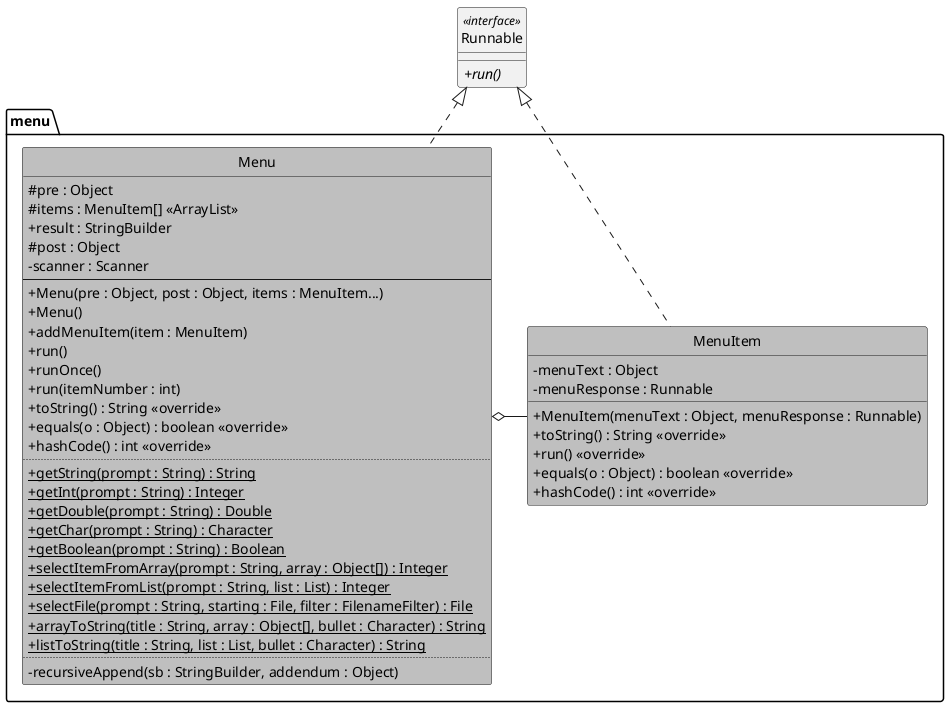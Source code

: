 @startuml
skinparam classAttributeIconSize 0
hide circle

class Runnable <<interface>> {
  +{abstract} run()
}

package menu {
class MenuItem #bfbfbf {
  - menuText : Object
  - menuResponse : Runnable
  + MenuItem(menuText : Object, menuResponse : Runnable)
  + toString() : String <<override>>
  + run() <<override>>
  + equals(o : Object) : boolean <<override>>
  + hashCode() : int <<override>>
}
class Menu #bfbfbf {
  # pre : Object
  # items : MenuItem[] <<ArrayList>>
  + result : StringBuilder
  # post : Object
  - scanner : Scanner
--
  + Menu(pre : Object, post : Object, items : MenuItem...)
  + Menu()
  + addMenuItem(item : MenuItem)
  + run()
  + runOnce()
  + run(itemNumber : int)
  + toString() : String <<override>>
  + equals(o : Object) : boolean <<override>>
  + hashCode() : int <<override>>
..
  + {static} getString(prompt : String) : String
  + {static} getInt(prompt : String) : Integer
  + {static} getDouble(prompt : String) : Double
  + {static} getChar(prompt : String) : Character
  + {static} getBoolean(prompt : String) : Boolean
  + {static} selectItemFromArray(prompt : String, array : Object[]) : Integer
  + {static} selectItemFromList(prompt : String, list : List) : Integer
  + {static} selectFile(prompt : String, starting : File, filter : FilenameFilter) : File
  + {static} arrayToString(title : String, array : Object[], bullet : Character) : String
  + {static} listToString(title : String, list : List, bullet : Character) : String
..
  - recursiveAppend(sb : StringBuilder, addendum : Object)
}
}


Runnable <|.. MenuItem
Runnable <|.. Menu
Menu o- MenuItem
@enduml

